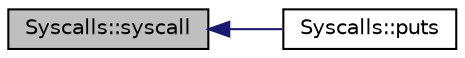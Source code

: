digraph "Syscalls::syscall"
{
  edge [fontname="Helvetica",fontsize="10",labelfontname="Helvetica",labelfontsize="10"];
  node [fontname="Helvetica",fontsize="10",shape=record];
  rankdir="LR";
  Node6 [label="Syscalls::syscall",height=0.2,width=0.4,color="black", fillcolor="grey75", style="filled", fontcolor="black"];
  Node6 -> Node7 [dir="back",color="midnightblue",fontsize="10",style="solid",fontname="Helvetica"];
  Node7 [label="Syscalls::puts",height=0.2,width=0.4,color="black", fillcolor="white", style="filled",URL="$d3/d6f/class_syscalls.html#a4b1e713c8f3aa688e053c5248ea8e25f"];
}
